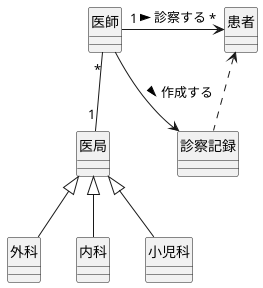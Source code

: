@startuml 医師と患者と医局と診療記録
' left to right direction
skinparam classAttributeIconSize 0
class 患者{}
class 医師{}
class 医局{}
class 外科{}
class 内科{}
class 小児科{}
class 診察記録{}
医師 "1" -right-> "*" 患者:診察する >
医師 "*" -- "1" 医局
医師 -> 診察記録:作成する >
患者 <.. 診察記録
医局 <|-down- 外科
医局 <|-down- 内科
医局 <|-down- 小児科
hide circle
@enduml